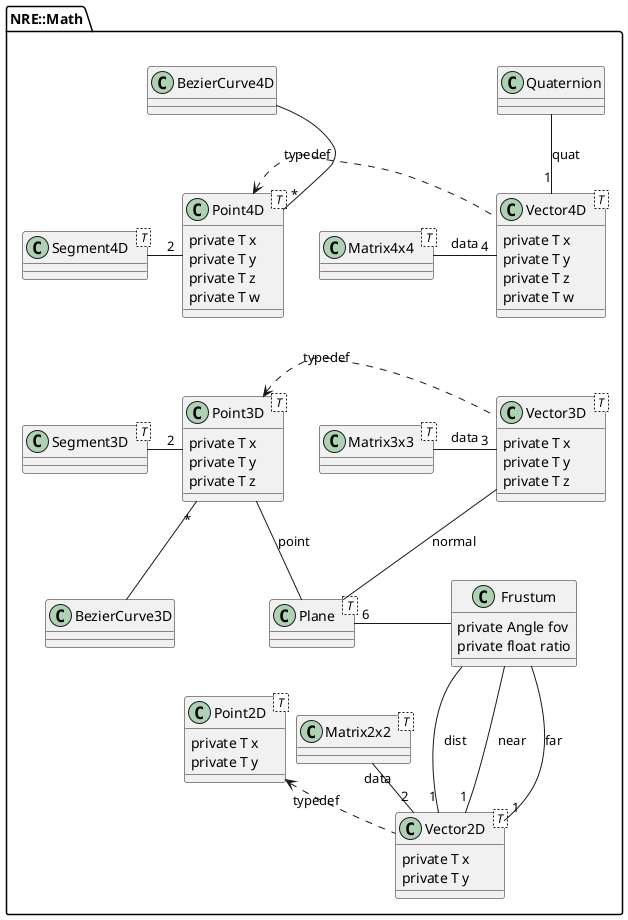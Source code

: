 @startuml
    package NRE::Math {
        class Point2D < T > {
            private T x
            private T y
        }
        class Point3D < T > {
            private T x
            private T y
            private T z
        }
        class Point4D < T > {
            private T x
            private T y
            private T z
            private T w
        }
        class Vector2D < T > {
            private T x
            private T y
        }
        class Vector3D < T > {
            private T x
            private T y
            private T z
        }
        class Vector4D < T > {
            private T x
            private T y
            private T z
            private T w
        }
        class Quaternion
        class Plane < T >
        class Frustum {
            private Angle fov
            private float ratio
        }
        class BezierCurve3D
        class BezierCurve4D
        class Segment3D < T >
        class Segment4D < T >
        class Matrix2x2 < T >
        class Matrix3x3 < T >
        class Matrix4x4 < T >
        Matrix2x2 -right- "2" Vector2D : data
        Matrix3x3 -right- "3" Vector3D : data
        Matrix4x4 -right- "4" Vector4D : data
        Vector4D -down[hidden]- Vector3D
        Vector3D -down[hidden]- Frustum
        Point4D -down[hidden]- Point3D
        Point3D -down[hidden]- Point2D
        Matrix4x4 -down[hidden]- Matrix3x3
        Matrix3x3 -down[hidden]- Matrix2x2
        Point2D <.right. Vector2D : typedef
        Point3D <.right. Vector3D : typedef
        Point4D <.right. Vector4D : typedef
        Segment3D -left- "2" Point3D
        Segment4D -left- "2" Point4D
        BezierCurve3D -up- "*" Point3D
        BezierCurve4D -down- "*" Point4D
        BezierCurve3D -up[hidden]- Segment3D
        BezierCurve4D -down[hidden]- Segment4D
        Segment3D -up[hidden]- Segment4D
        Quaternion -down- "1" Vector4D : quat
        Plane -up- Vector3D : normal
        Plane -up- Point3D : point
        Frustum -right- "6" Plane
        Frustum -down- "1" Vector2D : near
        Frustum -down- "1" Vector2D : far
        Frustum -down- "1" Vector2D : dist
    }
@enduml
